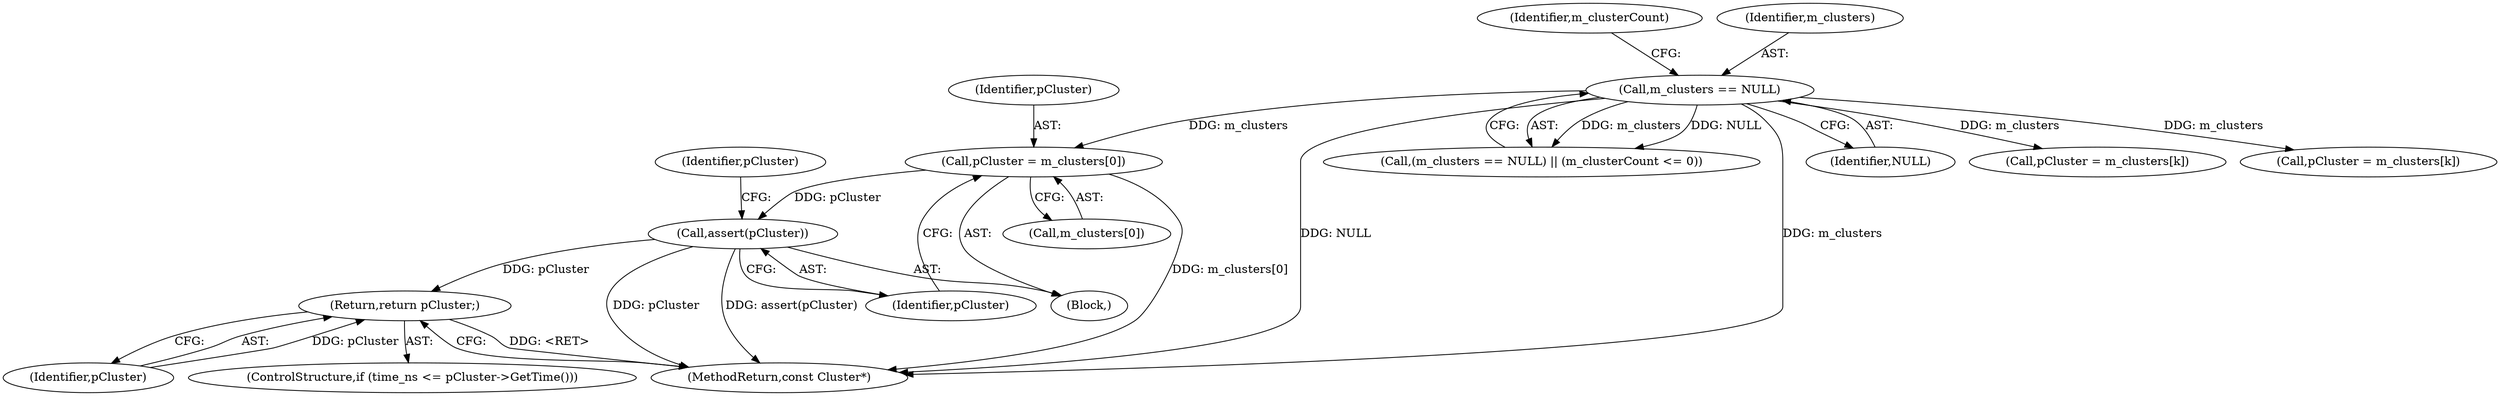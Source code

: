 digraph "1_Android_04839626ed859623901ebd3a5fd483982186b59d_41@array" {
"1000115" [label="(Call,pCluster = m_clusters[0])"];
"1000105" [label="(Call,m_clusters == NULL)"];
"1000120" [label="(Call,assert(pCluster))"];
"1000132" [label="(Return,return pCluster;)"];
"1000115" [label="(Call,pCluster = m_clusters[0])"];
"1000133" [label="(Identifier,pCluster)"];
"1000104" [label="(Call,(m_clusters == NULL) || (m_clusterCount <= 0))"];
"1000114" [label="(Block,)"];
"1000117" [label="(Call,m_clusters[0])"];
"1000107" [label="(Identifier,NULL)"];
"1000109" [label="(Identifier,m_clusterCount)"];
"1000213" [label="(Call,pCluster = m_clusters[k])"];
"1000125" [label="(Identifier,pCluster)"];
"1000132" [label="(Return,return pCluster;)"];
"1000105" [label="(Call,m_clusters == NULL)"];
"1000128" [label="(ControlStructure,if (time_ns <= pCluster->GetTime()))"];
"1000120" [label="(Call,assert(pCluster))"];
"1000161" [label="(Call,pCluster = m_clusters[k])"];
"1000106" [label="(Identifier,m_clusters)"];
"1000121" [label="(Identifier,pCluster)"];
"1000232" [label="(MethodReturn,const Cluster*)"];
"1000116" [label="(Identifier,pCluster)"];
"1000115" -> "1000114"  [label="AST: "];
"1000115" -> "1000117"  [label="CFG: "];
"1000116" -> "1000115"  [label="AST: "];
"1000117" -> "1000115"  [label="AST: "];
"1000121" -> "1000115"  [label="CFG: "];
"1000115" -> "1000232"  [label="DDG: m_clusters[0]"];
"1000105" -> "1000115"  [label="DDG: m_clusters"];
"1000115" -> "1000120"  [label="DDG: pCluster"];
"1000105" -> "1000104"  [label="AST: "];
"1000105" -> "1000107"  [label="CFG: "];
"1000106" -> "1000105"  [label="AST: "];
"1000107" -> "1000105"  [label="AST: "];
"1000109" -> "1000105"  [label="CFG: "];
"1000104" -> "1000105"  [label="CFG: "];
"1000105" -> "1000232"  [label="DDG: NULL"];
"1000105" -> "1000232"  [label="DDG: m_clusters"];
"1000105" -> "1000104"  [label="DDG: m_clusters"];
"1000105" -> "1000104"  [label="DDG: NULL"];
"1000105" -> "1000161"  [label="DDG: m_clusters"];
"1000105" -> "1000213"  [label="DDG: m_clusters"];
"1000120" -> "1000114"  [label="AST: "];
"1000120" -> "1000121"  [label="CFG: "];
"1000121" -> "1000120"  [label="AST: "];
"1000125" -> "1000120"  [label="CFG: "];
"1000120" -> "1000232"  [label="DDG: pCluster"];
"1000120" -> "1000232"  [label="DDG: assert(pCluster)"];
"1000120" -> "1000132"  [label="DDG: pCluster"];
"1000132" -> "1000128"  [label="AST: "];
"1000132" -> "1000133"  [label="CFG: "];
"1000133" -> "1000132"  [label="AST: "];
"1000232" -> "1000132"  [label="CFG: "];
"1000132" -> "1000232"  [label="DDG: <RET>"];
"1000133" -> "1000132"  [label="DDG: pCluster"];
}

